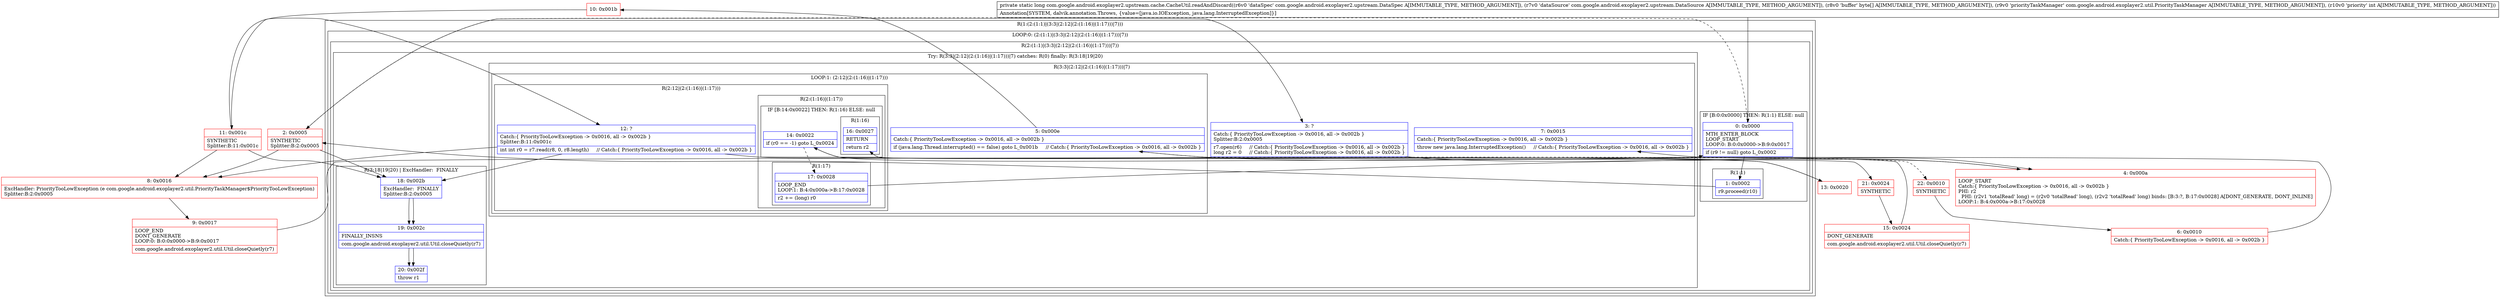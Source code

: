 digraph "CFG forcom.google.android.exoplayer2.upstream.cache.CacheUtil.readAndDiscard(Lcom\/google\/android\/exoplayer2\/upstream\/DataSpec;Lcom\/google\/android\/exoplayer2\/upstream\/DataSource;[BLcom\/google\/android\/exoplayer2\/util\/PriorityTaskManager;I)J" {
subgraph cluster_Region_1066538130 {
label = "R(1:(2:(1:1)|(3:3|(2:12|(2:(1:16)|(1:17)))|7)))";
node [shape=record,color=blue];
subgraph cluster_LoopRegion_1136453450 {
label = "LOOP:0: (2:(1:1)|(3:3|(2:12|(2:(1:16)|(1:17)))|7))";
node [shape=record,color=blue];
subgraph cluster_Region_1524174900 {
label = "R(2:(1:1)|(3:3|(2:12|(2:(1:16)|(1:17)))|7))";
node [shape=record,color=blue];
subgraph cluster_IfRegion_2040232577 {
label = "IF [B:0:0x0000] THEN: R(1:1) ELSE: null";
node [shape=record,color=blue];
Node_0 [shape=record,label="{0\:\ 0x0000|MTH_ENTER_BLOCK\lLOOP_START\lLOOP:0: B:0:0x0000\-\>B:9:0x0017\l|if (r9 != null) goto L_0x0002\l}"];
subgraph cluster_Region_1451411364 {
label = "R(1:1)";
node [shape=record,color=blue];
Node_1 [shape=record,label="{1\:\ 0x0002|r9.proceed(r10)\l}"];
}
}
subgraph cluster_TryCatchRegion_1923153033 {
label = "Try: R(3:3|(2:12|(2:(1:16)|(1:17)))|7) catches: R(0) finally: R(3:18|19|20)";
node [shape=record,color=blue];
subgraph cluster_Region_521786064 {
label = "R(3:3|(2:12|(2:(1:16)|(1:17)))|7)";
node [shape=record,color=blue];
Node_3 [shape=record,label="{3\:\ ?|Catch:\{ PriorityTooLowException \-\> 0x0016, all \-\> 0x002b \}\lSplitter:B:2:0x0005\l|r7.open(r6)     \/\/ Catch:\{ PriorityTooLowException \-\> 0x0016, all \-\> 0x002b \}\llong r2 = 0     \/\/ Catch:\{ PriorityTooLowException \-\> 0x0016, all \-\> 0x002b \}\l}"];
subgraph cluster_LoopRegion_1617562201 {
label = "LOOP:1: (2:12|(2:(1:16)|(1:17)))";
node [shape=record,color=blue];
Node_5 [shape=record,label="{5\:\ 0x000e|Catch:\{ PriorityTooLowException \-\> 0x0016, all \-\> 0x002b \}\l|if (java.lang.Thread.interrupted() == false) goto L_0x001b     \/\/ Catch:\{ PriorityTooLowException \-\> 0x0016, all \-\> 0x002b \}\l}"];
subgraph cluster_Region_1467868357 {
label = "R(2:12|(2:(1:16)|(1:17)))";
node [shape=record,color=blue];
Node_12 [shape=record,label="{12\:\ ?|Catch:\{ PriorityTooLowException \-\> 0x0016, all \-\> 0x002b \}\lSplitter:B:11:0x001c\l|int int r0 = r7.read(r8, 0, r8.length)     \/\/ Catch:\{ PriorityTooLowException \-\> 0x0016, all \-\> 0x002b \}\l}"];
subgraph cluster_Region_1116158887 {
label = "R(2:(1:16)|(1:17))";
node [shape=record,color=blue];
subgraph cluster_IfRegion_102966184 {
label = "IF [B:14:0x0022] THEN: R(1:16) ELSE: null";
node [shape=record,color=blue];
Node_14 [shape=record,label="{14\:\ 0x0022|if (r0 == \-1) goto L_0x0024\l}"];
subgraph cluster_Region_1123685366 {
label = "R(1:16)";
node [shape=record,color=blue];
Node_16 [shape=record,label="{16\:\ 0x0027|RETURN\l|return r2\l}"];
}
}
subgraph cluster_Region_533535637 {
label = "R(1:17)";
node [shape=record,color=blue];
Node_17 [shape=record,label="{17\:\ 0x0028|LOOP_END\lLOOP:1: B:4:0x000a\-\>B:17:0x0028\l|r2 += (long) r0\l}"];
}
}
}
}
Node_7 [shape=record,label="{7\:\ 0x0015|Catch:\{ PriorityTooLowException \-\> 0x0016, all \-\> 0x002b \}\l|throw new java.lang.InterruptedException()     \/\/ Catch:\{ PriorityTooLowException \-\> 0x0016, all \-\> 0x002b \}\l}"];
}
subgraph cluster_Region_41450420 {
label = "R(0) | ExcHandler: PriorityTooLowException (e com.google.android.exoplayer2.util.PriorityTaskManager$PriorityTooLowException)\l";
node [shape=record,color=blue];
}
subgraph cluster_Region_2009701318 {
label = "R(3:18|19|20) | ExcHandler:  FINALLY\l";
node [shape=record,color=blue];
Node_18 [shape=record,label="{18\:\ 0x002b|ExcHandler:  FINALLY\lSplitter:B:2:0x0005\l}"];
Node_19 [shape=record,label="{19\:\ 0x002c|FINALLY_INSNS\l|com.google.android.exoplayer2.util.Util.closeQuietly(r7)\l}"];
Node_20 [shape=record,label="{20\:\ 0x002f|throw r1\l}"];
}
}
}
}
}
subgraph cluster_Region_41450420 {
label = "R(0) | ExcHandler: PriorityTooLowException (e com.google.android.exoplayer2.util.PriorityTaskManager$PriorityTooLowException)\l";
node [shape=record,color=blue];
}
subgraph cluster_Region_2009701318 {
label = "R(3:18|19|20) | ExcHandler:  FINALLY\l";
node [shape=record,color=blue];
Node_18 [shape=record,label="{18\:\ 0x002b|ExcHandler:  FINALLY\lSplitter:B:2:0x0005\l}"];
Node_19 [shape=record,label="{19\:\ 0x002c|FINALLY_INSNS\l|com.google.android.exoplayer2.util.Util.closeQuietly(r7)\l}"];
Node_20 [shape=record,label="{20\:\ 0x002f|throw r1\l}"];
}
Node_2 [shape=record,color=red,label="{2\:\ 0x0005|SYNTHETIC\lSplitter:B:2:0x0005\l}"];
Node_4 [shape=record,color=red,label="{4\:\ 0x000a|LOOP_START\lCatch:\{ PriorityTooLowException \-\> 0x0016, all \-\> 0x002b \}\lPHI: r2 \l  PHI: (r2v1 'totalRead' long) = (r2v0 'totalRead' long), (r2v2 'totalRead' long) binds: [B:3:?, B:17:0x0028] A[DONT_GENERATE, DONT_INLINE]\lLOOP:1: B:4:0x000a\-\>B:17:0x0028\l}"];
Node_6 [shape=record,color=red,label="{6\:\ 0x0010|Catch:\{ PriorityTooLowException \-\> 0x0016, all \-\> 0x002b \}\l}"];
Node_8 [shape=record,color=red,label="{8\:\ 0x0016|ExcHandler: PriorityTooLowException (e com.google.android.exoplayer2.util.PriorityTaskManager$PriorityTooLowException)\lSplitter:B:2:0x0005\l}"];
Node_9 [shape=record,color=red,label="{9\:\ 0x0017|LOOP_END\lDONT_GENERATE\lLOOP:0: B:0:0x0000\-\>B:9:0x0017\l|com.google.android.exoplayer2.util.Util.closeQuietly(r7)\l}"];
Node_10 [shape=record,color=red,label="{10\:\ 0x001b}"];
Node_11 [shape=record,color=red,label="{11\:\ 0x001c|SYNTHETIC\lSplitter:B:11:0x001c\l}"];
Node_13 [shape=record,color=red,label="{13\:\ 0x0020}"];
Node_15 [shape=record,color=red,label="{15\:\ 0x0024|DONT_GENERATE\l|com.google.android.exoplayer2.util.Util.closeQuietly(r7)\l}"];
Node_21 [shape=record,color=red,label="{21\:\ 0x0024|SYNTHETIC\l}"];
Node_22 [shape=record,color=red,label="{22\:\ 0x0010|SYNTHETIC\l}"];
MethodNode[shape=record,label="{private static long com.google.android.exoplayer2.upstream.cache.CacheUtil.readAndDiscard((r6v0 'dataSpec' com.google.android.exoplayer2.upstream.DataSpec A[IMMUTABLE_TYPE, METHOD_ARGUMENT]), (r7v0 'dataSource' com.google.android.exoplayer2.upstream.DataSource A[IMMUTABLE_TYPE, METHOD_ARGUMENT]), (r8v0 'buffer' byte[] A[IMMUTABLE_TYPE, METHOD_ARGUMENT]), (r9v0 'priorityTaskManager' com.google.android.exoplayer2.util.PriorityTaskManager A[IMMUTABLE_TYPE, METHOD_ARGUMENT]), (r10v0 'priority' int A[IMMUTABLE_TYPE, METHOD_ARGUMENT]))  | Annotation[SYSTEM, dalvik.annotation.Throws, \{value=[java.io.IOException, java.lang.InterruptedException]\}]\l}"];
MethodNode -> Node_0;
Node_0 -> Node_1;
Node_0 -> Node_2[style=dashed];
Node_1 -> Node_2;
Node_3 -> Node_4;
Node_5 -> Node_10;
Node_5 -> Node_22[style=dashed];
Node_12 -> Node_13;
Node_12 -> Node_8;
Node_12 -> Node_18;
Node_14 -> Node_17[style=dashed];
Node_14 -> Node_21;
Node_17 -> Node_4;
Node_18 -> Node_19;
Node_19 -> Node_20;
Node_18 -> Node_19;
Node_19 -> Node_20;
Node_2 -> Node_3;
Node_2 -> Node_8;
Node_2 -> Node_18;
Node_4 -> Node_5;
Node_6 -> Node_7;
Node_8 -> Node_9;
Node_9 -> Node_0;
Node_10 -> Node_11;
Node_11 -> Node_12;
Node_11 -> Node_8;
Node_11 -> Node_18;
Node_13 -> Node_14;
Node_15 -> Node_16;
Node_21 -> Node_15;
Node_22 -> Node_6;
}


